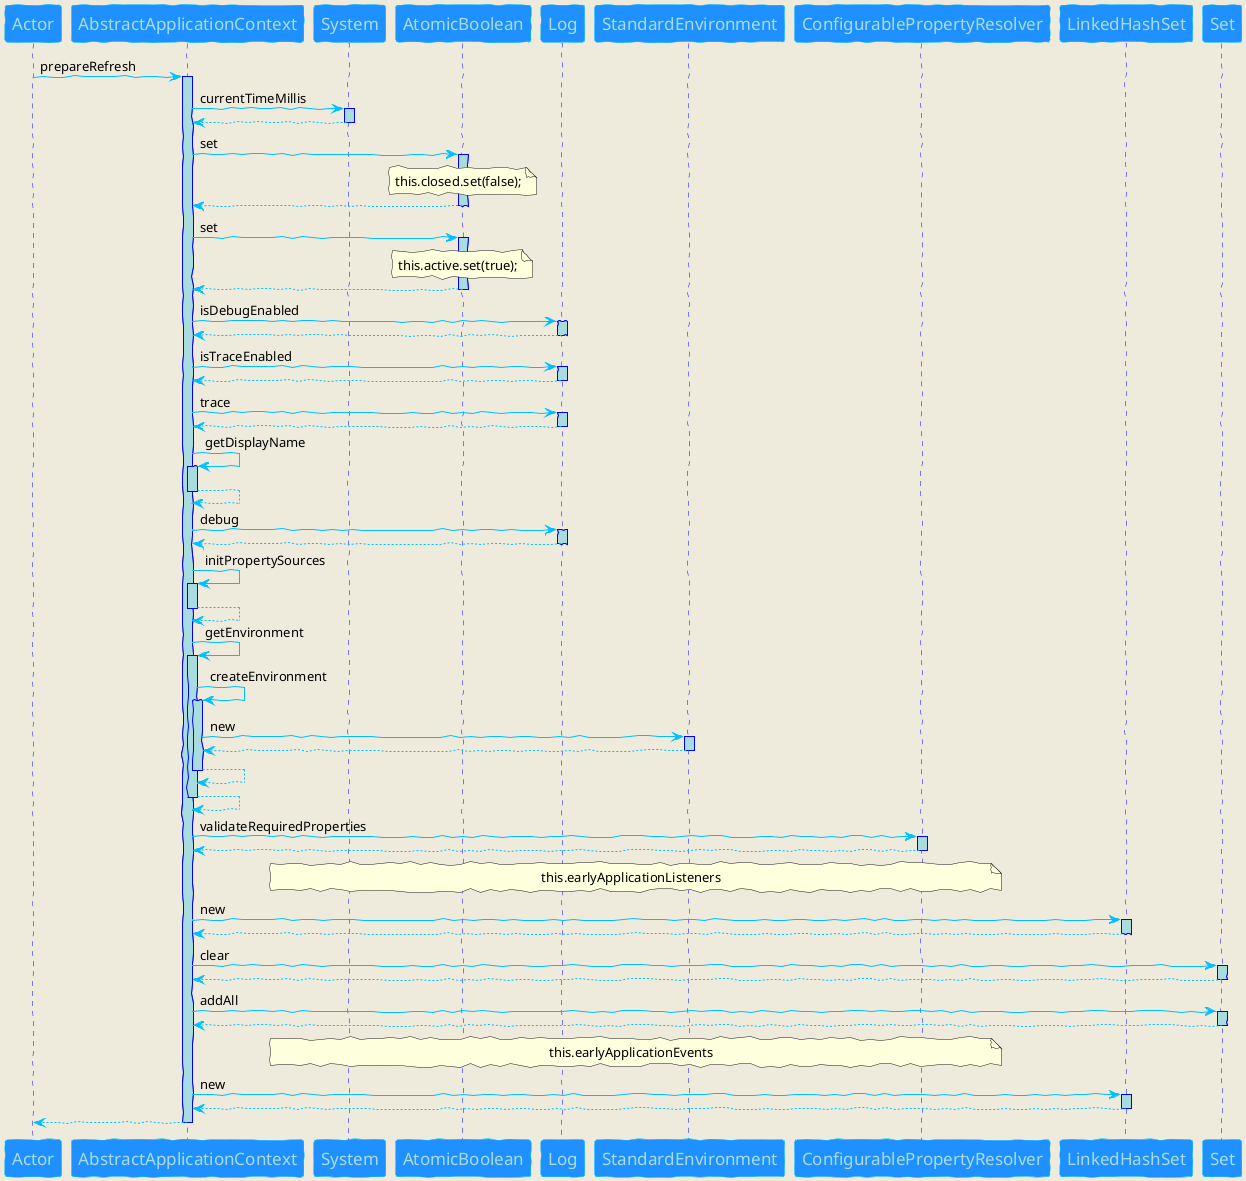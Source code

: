 @startuml
skinparam backgroundColor #EEEBDC
skinparam handwritten true

skinparam sequence {
ArrowColor DeepSkyBlue
ActorBorderColor DeepSkyBlue
LifeLineBorderColor blue
LifeLineBackgroundColor #A9DCDF

ParticipantBorderColor DeepSkyBlue
ParticipantBackgroundColor DodgerBlue
ParticipantFontName Impact
ParticipantFontSize 17
ParticipantFontColor #A9DCDF

ActorBackgroundColor aqua
ActorFontColor DeepSkyBlue
ActorFontSize 17
ActorFontName Aapex
}
participant Actor
Actor -> AbstractApplicationContext : prepareRefresh
activate AbstractApplicationContext
AbstractApplicationContext -> System : currentTimeMillis
activate System
System --> AbstractApplicationContext
deactivate System
AbstractApplicationContext -> AtomicBoolean : set
Note over AtomicBoolean: this.closed.set(false);
activate AtomicBoolean
AtomicBoolean --> AbstractApplicationContext
deactivate AtomicBoolean
AbstractApplicationContext -> AtomicBoolean : set
Note over AtomicBoolean: this.active.set(true);
activate AtomicBoolean
AtomicBoolean --> AbstractApplicationContext
deactivate AtomicBoolean
AbstractApplicationContext -> Log : isDebugEnabled
activate Log
Log --> AbstractApplicationContext
deactivate Log
AbstractApplicationContext -> Log : isTraceEnabled
activate Log
Log --> AbstractApplicationContext
deactivate Log
AbstractApplicationContext -> Log : trace
activate Log
Log --> AbstractApplicationContext
deactivate Log
AbstractApplicationContext -> AbstractApplicationContext : getDisplayName
activate AbstractApplicationContext
AbstractApplicationContext --> AbstractApplicationContext
deactivate AbstractApplicationContext
AbstractApplicationContext -> Log : debug
activate Log
Log --> AbstractApplicationContext
deactivate Log
AbstractApplicationContext -> AbstractApplicationContext : initPropertySources
activate AbstractApplicationContext
AbstractApplicationContext --> AbstractApplicationContext
deactivate AbstractApplicationContext
AbstractApplicationContext -> AbstractApplicationContext : getEnvironment
activate AbstractApplicationContext
AbstractApplicationContext -> AbstractApplicationContext : createEnvironment
activate AbstractApplicationContext
AbstractApplicationContext -> StandardEnvironment : new
activate StandardEnvironment
StandardEnvironment --> AbstractApplicationContext
deactivate StandardEnvironment
AbstractApplicationContext --> AbstractApplicationContext
deactivate AbstractApplicationContext
AbstractApplicationContext --> AbstractApplicationContext
deactivate AbstractApplicationContext
AbstractApplicationContext -> ConfigurablePropertyResolver : validateRequiredProperties
activate ConfigurablePropertyResolver
ConfigurablePropertyResolver --> AbstractApplicationContext
deactivate ConfigurablePropertyResolver
note over System, ConfigurablePropertyResolver : this.earlyApplicationListeners
AbstractApplicationContext -> LinkedHashSet : new
activate LinkedHashSet
LinkedHashSet --> AbstractApplicationContext
deactivate LinkedHashSet
AbstractApplicationContext -> Set : clear
activate Set
Set --> AbstractApplicationContext
deactivate Set
AbstractApplicationContext -> Set : addAll
activate Set
Set --> AbstractApplicationContext
deactivate Set
note over System, ConfigurablePropertyResolver : this.earlyApplicationEvents
AbstractApplicationContext -> LinkedHashSet : new
activate LinkedHashSet
LinkedHashSet --> AbstractApplicationContext
deactivate LinkedHashSet
return
@enduml